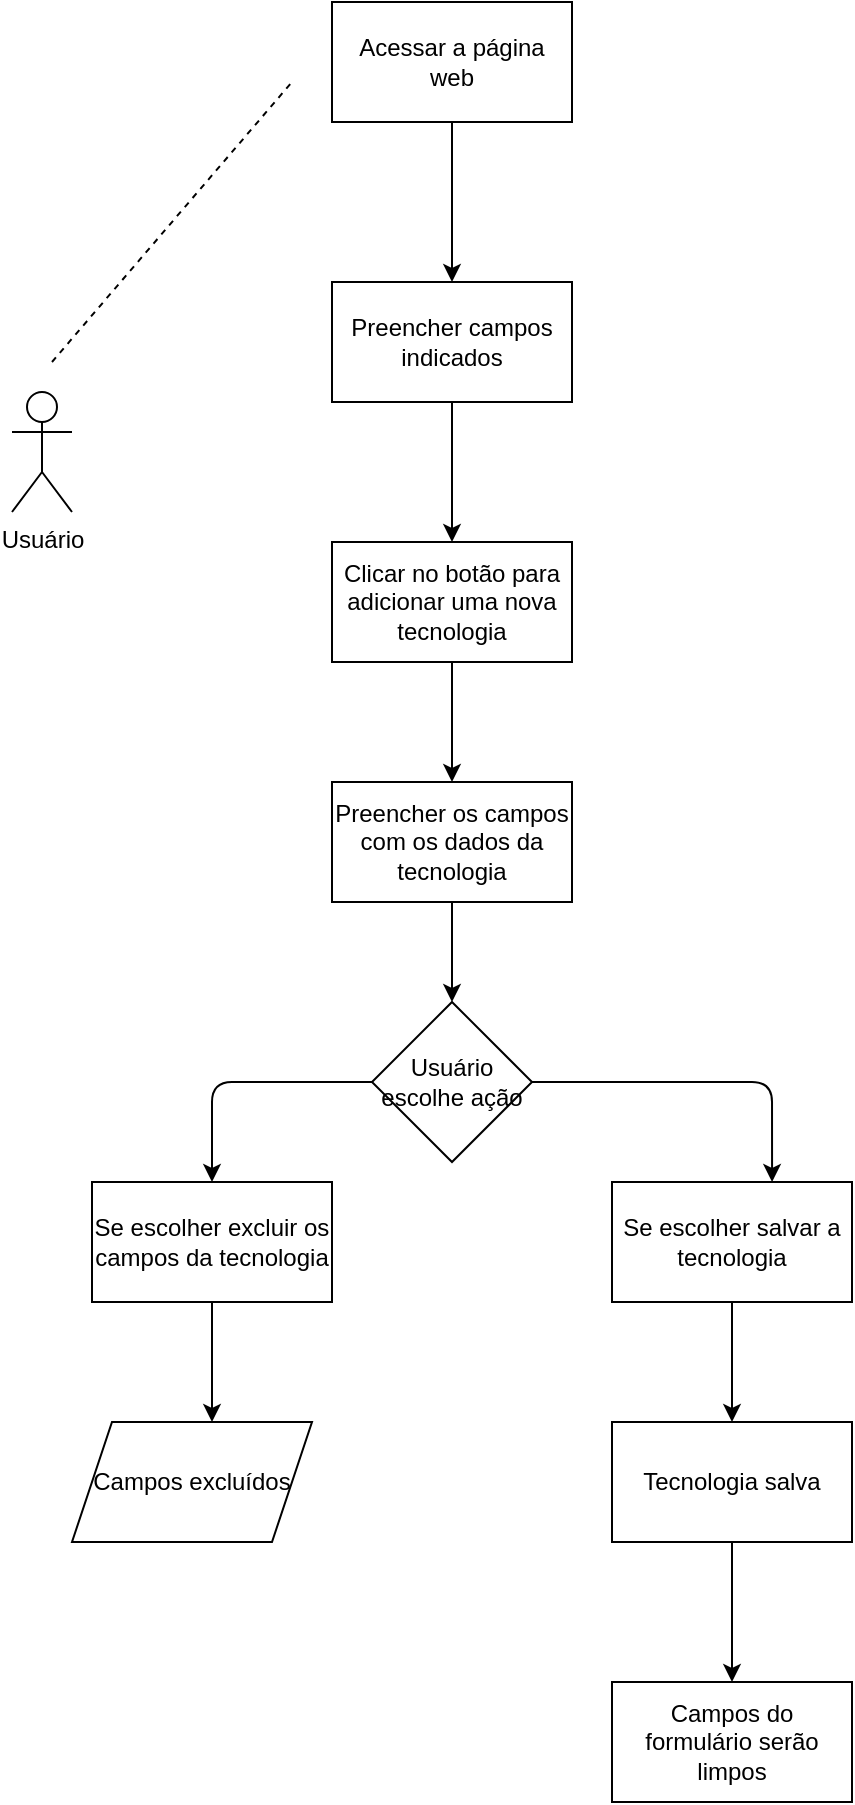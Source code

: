 <mxfile>
    <diagram id="KFPA3JJ6c2dAHeiqzLNH" name="Ações do usuário">
        <mxGraphModel dx="857" dy="388" grid="1" gridSize="10" guides="1" tooltips="1" connect="1" arrows="1" fold="1" page="1" pageScale="1" pageWidth="827" pageHeight="1169" math="0" shadow="0">
            <root>
                <mxCell id="0"/>
                <mxCell id="1" parent="0"/>
                <mxCell id="2" value="Usuário&lt;br&gt;" style="shape=umlActor;verticalLabelPosition=bottom;verticalAlign=top;html=1;outlineConnect=0;" parent="1" vertex="1">
                    <mxGeometry x="80" y="555" width="30" height="60" as="geometry"/>
                </mxCell>
                <mxCell id="5" value="" style="edgeStyle=none;html=1;" parent="1" source="3" target="4" edge="1">
                    <mxGeometry relative="1" as="geometry"/>
                </mxCell>
                <mxCell id="3" value="Acessar a página web" style="rounded=0;whiteSpace=wrap;html=1;" parent="1" vertex="1">
                    <mxGeometry x="240" y="360" width="120" height="60" as="geometry"/>
                </mxCell>
                <mxCell id="7" value="" style="edgeStyle=none;html=1;" parent="1" source="4" target="6" edge="1">
                    <mxGeometry relative="1" as="geometry"/>
                </mxCell>
                <mxCell id="4" value="Preencher campos indicados" style="rounded=0;whiteSpace=wrap;html=1;" parent="1" vertex="1">
                    <mxGeometry x="240" y="500" width="120" height="60" as="geometry"/>
                </mxCell>
                <mxCell id="9" value="" style="edgeStyle=none;html=1;" parent="1" source="6" target="8" edge="1">
                    <mxGeometry relative="1" as="geometry"/>
                </mxCell>
                <mxCell id="6" value="Clicar no botão para adicionar uma nova tecnologia" style="rounded=0;whiteSpace=wrap;html=1;" parent="1" vertex="1">
                    <mxGeometry x="240" y="630" width="120" height="60" as="geometry"/>
                </mxCell>
                <mxCell id="11" value="" style="edgeStyle=none;html=1;" parent="1" source="8" edge="1">
                    <mxGeometry relative="1" as="geometry">
                        <mxPoint x="300" y="860" as="targetPoint"/>
                    </mxGeometry>
                </mxCell>
                <mxCell id="8" value="Preencher os campos com os dados da tecnologia" style="rounded=0;whiteSpace=wrap;html=1;" parent="1" vertex="1">
                    <mxGeometry x="240" y="750" width="120" height="60" as="geometry"/>
                </mxCell>
                <mxCell id="14" style="edgeStyle=none;html=1;exitX=0;exitY=0.5;exitDx=0;exitDy=0;" parent="1" source="12" target="13" edge="1">
                    <mxGeometry relative="1" as="geometry">
                        <mxPoint x="250" y="900.286" as="targetPoint"/>
                        <Array as="points">
                            <mxPoint x="180" y="900"/>
                        </Array>
                    </mxGeometry>
                </mxCell>
                <mxCell id="19" style="edgeStyle=none;html=1;exitX=1;exitY=0.5;exitDx=0;exitDy=0;entryX=0.667;entryY=0;entryDx=0;entryDy=0;entryPerimeter=0;" parent="1" source="12" target="18" edge="1">
                    <mxGeometry relative="1" as="geometry">
                        <Array as="points">
                            <mxPoint x="460" y="900"/>
                        </Array>
                    </mxGeometry>
                </mxCell>
                <mxCell id="12" value="Usuário escolhe ação" style="rhombus;whiteSpace=wrap;html=1;" parent="1" vertex="1">
                    <mxGeometry x="260" y="860" width="80" height="80" as="geometry"/>
                </mxCell>
                <mxCell id="16" value="" style="edgeStyle=none;html=1;" parent="1" source="13" edge="1">
                    <mxGeometry relative="1" as="geometry">
                        <mxPoint x="180" y="1070" as="targetPoint"/>
                    </mxGeometry>
                </mxCell>
                <mxCell id="13" value="Se escolher excluir os campos da tecnologia" style="rounded=0;whiteSpace=wrap;html=1;" parent="1" vertex="1">
                    <mxGeometry x="120" y="950" width="120" height="60" as="geometry"/>
                </mxCell>
                <mxCell id="17" value="Campos excluídos" style="shape=parallelogram;perimeter=parallelogramPerimeter;whiteSpace=wrap;html=1;fixedSize=1;" parent="1" vertex="1">
                    <mxGeometry x="110" y="1070" width="120" height="60" as="geometry"/>
                </mxCell>
                <mxCell id="21" value="" style="edgeStyle=none;html=1;entryX=0.5;entryY=0;entryDx=0;entryDy=0;" parent="1" source="18" edge="1">
                    <mxGeometry relative="1" as="geometry">
                        <mxPoint x="440" y="1070" as="targetPoint"/>
                    </mxGeometry>
                </mxCell>
                <mxCell id="18" value="Se escolher salvar a tecnologia" style="rounded=0;whiteSpace=wrap;html=1;" parent="1" vertex="1">
                    <mxGeometry x="380" y="950" width="120" height="60" as="geometry"/>
                </mxCell>
                <mxCell id="26" value="" style="edgeStyle=none;html=1;" parent="1" source="24" target="25" edge="1">
                    <mxGeometry relative="1" as="geometry"/>
                </mxCell>
                <mxCell id="24" value="Tecnologia salva" style="rounded=0;whiteSpace=wrap;html=1;" parent="1" vertex="1">
                    <mxGeometry x="380" y="1070" width="120" height="60" as="geometry"/>
                </mxCell>
                <mxCell id="25" value="Campos do formulário serão limpos" style="rounded=0;whiteSpace=wrap;html=1;" parent="1" vertex="1">
                    <mxGeometry x="380" y="1200" width="120" height="60" as="geometry"/>
                </mxCell>
                <mxCell id="27" value="" style="endArrow=none;dashed=1;html=1;" parent="1" edge="1">
                    <mxGeometry width="50" height="50" relative="1" as="geometry">
                        <mxPoint x="100" y="540" as="sourcePoint"/>
                        <mxPoint x="220" y="400" as="targetPoint"/>
                    </mxGeometry>
                </mxCell>
            </root>
        </mxGraphModel>
    </diagram>
    <diagram id="Il5e9bKUzJ7mGidNjTxb" name="Estrutura página web">
        <mxGraphModel dx="1072" dy="467" grid="1" gridSize="10" guides="1" tooltips="1" connect="1" arrows="1" fold="1" page="1" pageScale="1" pageWidth="827" pageHeight="1169" math="0" shadow="0">
            <root>
                <mxCell id="0"/>
                <mxCell id="1" parent="0"/>
                <mxCell id="OoxA_W0-IJHzofKeZ3u8-1" value="Início" style="rounded=1;whiteSpace=wrap;html=1;" parent="1" vertex="1">
                    <mxGeometry x="354" y="70" width="120" height="60" as="geometry"/>
                </mxCell>
                <mxCell id="OoxA_W0-IJHzofKeZ3u8-3" value="" style="endArrow=none;dashed=1;html=1;dashPattern=1 3;strokeWidth=2;entryX=0.5;entryY=1;entryDx=0;entryDy=0;exitX=0.5;exitY=0;exitDx=0;exitDy=0;" parent="1" source="OoxA_W0-IJHzofKeZ3u8-4" target="OoxA_W0-IJHzofKeZ3u8-1" edge="1">
                    <mxGeometry width="50" height="50" relative="1" as="geometry">
                        <mxPoint x="410" y="1070" as="sourcePoint"/>
                        <mxPoint x="420" y="130" as="targetPoint"/>
                    </mxGeometry>
                </mxCell>
                <mxCell id="OoxA_W0-IJHzofKeZ3u8-4" value="Fim" style="rounded=1;whiteSpace=wrap;html=1;" parent="1" vertex="1">
                    <mxGeometry x="354" y="1080" width="120" height="60" as="geometry"/>
                </mxCell>
                <mxCell id="OoxA_W0-IJHzofKeZ3u8-5" value="" style="endArrow=none;dashed=1;html=1;dashPattern=1 3;strokeWidth=2;" parent="1" edge="1">
                    <mxGeometry width="50" height="50" relative="1" as="geometry">
                        <mxPoint x="420" y="200" as="sourcePoint"/>
                        <mxPoint x="550" y="200" as="targetPoint"/>
                    </mxGeometry>
                </mxCell>
                <mxCell id="OoxA_W0-IJHzofKeZ3u8-7" value="Titulp da página" style="shape=document;whiteSpace=wrap;html=1;boundedLbl=1;" parent="1" vertex="1">
                    <mxGeometry x="550" y="160" width="120" height="80" as="geometry"/>
                </mxCell>
                <mxCell id="SnX6Odm2NeBBSZQ8_Ark-1" value="" style="edgeStyle=none;html=1;" edge="1" parent="1" source="OoxA_W0-IJHzofKeZ3u8-9" target="OoxA_W0-IJHzofKeZ3u8-11">
                    <mxGeometry relative="1" as="geometry"/>
                </mxCell>
                <mxCell id="OoxA_W0-IJHzofKeZ3u8-9" value="Form" style="shape=document;whiteSpace=wrap;html=1;boundedLbl=1;" parent="1" vertex="1">
                    <mxGeometry x="550" y="310" width="120" height="80" as="geometry"/>
                </mxCell>
                <mxCell id="SnX6Odm2NeBBSZQ8_Ark-2" value="" style="edgeStyle=none;html=1;" edge="1" parent="1" source="OoxA_W0-IJHzofKeZ3u8-11" target="OoxA_W0-IJHzofKeZ3u8-13">
                    <mxGeometry relative="1" as="geometry"/>
                </mxCell>
                <mxCell id="OoxA_W0-IJHzofKeZ3u8-11" value="Campo nome do usuário" style="shape=document;whiteSpace=wrap;html=1;boundedLbl=1;" parent="1" vertex="1">
                    <mxGeometry x="550" y="460" width="120" height="80" as="geometry"/>
                </mxCell>
                <mxCell id="SnX6Odm2NeBBSZQ8_Ark-3" value="" style="edgeStyle=none;html=1;" edge="1" parent="1" source="OoxA_W0-IJHzofKeZ3u8-13" target="OoxA_W0-IJHzofKeZ3u8-15">
                    <mxGeometry relative="1" as="geometry"/>
                </mxCell>
                <mxCell id="OoxA_W0-IJHzofKeZ3u8-13" value="Botão para adicionar nova tecnologia" style="shape=document;whiteSpace=wrap;html=1;boundedLbl=1;" parent="1" vertex="1">
                    <mxGeometry x="550" y="610" width="120" height="80" as="geometry"/>
                </mxCell>
                <mxCell id="SnX6Odm2NeBBSZQ8_Ark-4" value="" style="edgeStyle=none;html=1;" edge="1" parent="1" source="OoxA_W0-IJHzofKeZ3u8-15" target="_qo6_Ul0gwRJuXSDv1cM-2">
                    <mxGeometry relative="1" as="geometry"/>
                </mxCell>
                <mxCell id="OoxA_W0-IJHzofKeZ3u8-15" value="Section onde será apresentado os novos inputs dinamicamente" style="shape=document;whiteSpace=wrap;html=1;boundedLbl=1;" parent="1" vertex="1">
                    <mxGeometry x="550" y="770" width="120" height="80" as="geometry"/>
                </mxCell>
                <mxCell id="_qo6_Ul0gwRJuXSDv1cM-2" value="Botão para salvar as informações" style="shape=document;whiteSpace=wrap;html=1;boundedLbl=1;" parent="1" vertex="1">
                    <mxGeometry x="550" y="930" width="120" height="80" as="geometry"/>
                </mxCell>
                <mxCell id="SnX6Odm2NeBBSZQ8_Ark-5" value="" style="endArrow=none;dashed=1;html=1;dashPattern=1 3;strokeWidth=2;entryX=0;entryY=0.5;entryDx=0;entryDy=0;" edge="1" parent="1" target="OoxA_W0-IJHzofKeZ3u8-9">
                    <mxGeometry width="50" height="50" relative="1" as="geometry">
                        <mxPoint x="420" y="350" as="sourcePoint"/>
                        <mxPoint x="540" y="350" as="targetPoint"/>
                    </mxGeometry>
                </mxCell>
            </root>
        </mxGraphModel>
    </diagram>
    <diagram id="-6d130YYJitkgh3qOOfu" name="Main.js">
        <mxGraphModel dx="739" dy="322" grid="1" gridSize="10" guides="1" tooltips="1" connect="1" arrows="1" fold="1" page="1" pageScale="1" pageWidth="827" pageHeight="1169" math="0" shadow="0">
            <root>
                <mxCell id="0"/>
                <mxCell id="1" parent="0"/>
                <mxCell id="U7vNuqxeF0o0ZQpzL-2r-2" value="" style="edgeStyle=none;html=1;" parent="1" source="iXHy5Y3Z3JABQj2JlQfn-1" edge="1">
                    <mxGeometry relative="1" as="geometry">
                        <mxPoint x="414" y="170" as="targetPoint"/>
                    </mxGeometry>
                </mxCell>
                <mxCell id="iXHy5Y3Z3JABQj2JlQfn-1" value="Início" style="rounded=1;whiteSpace=wrap;html=1;" parent="1" vertex="1">
                    <mxGeometry x="354" y="50" width="120" height="60" as="geometry"/>
                </mxCell>
                <mxCell id="U7vNuqxeF0o0ZQpzL-2r-5" value="" style="edgeStyle=none;html=1;" parent="1" source="U7vNuqxeF0o0ZQpzL-2r-3" target="U7vNuqxeF0o0ZQpzL-2r-4" edge="1">
                    <mxGeometry relative="1" as="geometry"/>
                </mxCell>
                <mxCell id="U7vNuqxeF0o0ZQpzL-2r-3" value="Obter botão 'para adicionar tecnologia'" style="rounded=0;whiteSpace=wrap;html=1;" parent="1" vertex="1">
                    <mxGeometry x="354" y="170" width="120" height="60" as="geometry"/>
                </mxCell>
                <mxCell id="U7vNuqxeF0o0ZQpzL-2r-7" value="" style="edgeStyle=none;html=1;" parent="1" source="U7vNuqxeF0o0ZQpzL-2r-4" target="U7vNuqxeF0o0ZQpzL-2r-6" edge="1">
                    <mxGeometry relative="1" as="geometry"/>
                </mxCell>
                <mxCell id="U7vNuqxeF0o0ZQpzL-2r-4" value="Incluir evento no botão arrow function que irá incluir os novos campos de preenchimento" style="rounded=0;whiteSpace=wrap;html=1;" parent="1" vertex="1">
                    <mxGeometry x="354" y="280" width="120" height="60" as="geometry"/>
                </mxCell>
                <mxCell id="U7vNuqxeF0o0ZQpzL-2r-9" value="" style="edgeStyle=none;html=1;" parent="1" source="U7vNuqxeF0o0ZQpzL-2r-6" target="U7vNuqxeF0o0ZQpzL-2r-8" edge="1">
                    <mxGeometry relative="1" as="geometry"/>
                </mxCell>
                <mxCell id="U7vNuqxeF0o0ZQpzL-2r-6" value="Obter botão 'para remover linha' e inclusão de evento" style="rounded=0;whiteSpace=wrap;html=1;" parent="1" vertex="1">
                    <mxGeometry x="354" y="400" width="120" height="60" as="geometry"/>
                </mxCell>
                <mxCell id="U7vNuqxeF0o0ZQpzL-2r-11" value="" style="edgeStyle=none;html=1;" parent="1" source="U7vNuqxeF0o0ZQpzL-2r-8" target="U7vNuqxeF0o0ZQpzL-2r-10" edge="1">
                    <mxGeometry relative="1" as="geometry"/>
                </mxCell>
                <mxCell id="U7vNuqxeF0o0ZQpzL-2r-8" value="Incluir evento no botão arrow function que irá remover a linha contendo os novos campos de preenchimento" style="rounded=0;whiteSpace=wrap;html=1;" parent="1" vertex="1">
                    <mxGeometry x="354" y="500" width="120" height="60" as="geometry"/>
                </mxCell>
                <mxCell id="U7vNuqxeF0o0ZQpzL-2r-13" value="" style="edgeStyle=none;html=1;" parent="1" source="U7vNuqxeF0o0ZQpzL-2r-10" target="U7vNuqxeF0o0ZQpzL-2r-12" edge="1">
                    <mxGeometry relative="1" as="geometry"/>
                </mxCell>
                <mxCell id="U7vNuqxeF0o0ZQpzL-2r-10" value="Obter botão que submete o formulário e incluir função incluirNoArray" style="rounded=0;whiteSpace=wrap;html=1;" parent="1" vertex="1">
                    <mxGeometry x="354" y="620" width="120" height="60" as="geometry"/>
                </mxCell>
                <mxCell id="U7vNuqxeF0o0ZQpzL-2r-15" value="" style="edgeStyle=none;html=1;" parent="1" source="U7vNuqxeF0o0ZQpzL-2r-12" target="U7vNuqxeF0o0ZQpzL-2r-14" edge="1">
                    <mxGeometry relative="1" as="geometry"/>
                </mxCell>
                <mxCell id="U7vNuqxeF0o0ZQpzL-2r-12" value="função limparCampos" style="rounded=0;whiteSpace=wrap;html=1;" parent="1" vertex="1">
                    <mxGeometry x="354" y="730" width="120" height="60" as="geometry"/>
                </mxCell>
                <mxCell id="U7vNuqxeF0o0ZQpzL-2r-14" value="Fim" style="rounded=1;whiteSpace=wrap;html=1;" parent="1" vertex="1">
                    <mxGeometry x="354" y="840" width="120" height="60" as="geometry"/>
                </mxCell>
            </root>
        </mxGraphModel>
    </diagram>
    <diagram id="MSOPdQ2f4F3H4WTO8Jwx" name="incluirNovosCampos">
        <mxGraphModel dx="1072" dy="467" grid="1" gridSize="10" guides="1" tooltips="1" connect="1" arrows="1" fold="1" page="1" pageScale="1" pageWidth="827" pageHeight="1169" math="0" shadow="0">
            <root>
                <mxCell id="0"/>
                <mxCell id="1" parent="0"/>
                <mxCell id="beu5TFFIBuhlIDhQ3n0B-3" value="" style="edgeStyle=none;html=1;" parent="1" source="beu5TFFIBuhlIDhQ3n0B-1" target="beu5TFFIBuhlIDhQ3n0B-2" edge="1">
                    <mxGeometry relative="1" as="geometry"/>
                </mxCell>
                <mxCell id="beu5TFFIBuhlIDhQ3n0B-1" value="Obter o elemento pai section" style="shape=parallelogram;perimeter=parallelogramPerimeter;whiteSpace=wrap;html=1;fixedSize=1;" parent="1" vertex="1">
                    <mxGeometry x="354" y="80" width="120" height="60" as="geometry"/>
                </mxCell>
                <mxCell id="beu5TFFIBuhlIDhQ3n0B-5" value="" style="edgeStyle=none;html=1;" parent="1" source="beu5TFFIBuhlIDhQ3n0B-2" target="beu5TFFIBuhlIDhQ3n0B-4" edge="1">
                    <mxGeometry relative="1" as="geometry"/>
                </mxCell>
                <mxCell id="beu5TFFIBuhlIDhQ3n0B-2" value="Criação de um campo de texto destinado ao nome da tecnologia" style="whiteSpace=wrap;html=1;" parent="1" vertex="1">
                    <mxGeometry x="354" y="180" width="120" height="60" as="geometry"/>
                </mxCell>
                <mxCell id="GdSoLwF9Qj5o3SrdYsbm-2" value="" style="edgeStyle=none;html=1;" parent="1" source="beu5TFFIBuhlIDhQ3n0B-4" target="GdSoLwF9Qj5o3SrdYsbm-1" edge="1">
                    <mxGeometry relative="1" as="geometry"/>
                </mxCell>
                <mxCell id="beu5TFFIBuhlIDhQ3n0B-4" value="Criação de um grupo de botões tipo radio com as opções de tempo de experiência" style="whiteSpace=wrap;html=1;" parent="1" vertex="1">
                    <mxGeometry x="354" y="270" width="120" height="60" as="geometry"/>
                </mxCell>
                <mxCell id="GdSoLwF9Qj5o3SrdYsbm-4" value="" style="edgeStyle=none;html=1;" parent="1" source="GdSoLwF9Qj5o3SrdYsbm-1" target="GdSoLwF9Qj5o3SrdYsbm-3" edge="1">
                    <mxGeometry relative="1" as="geometry"/>
                </mxCell>
                <mxCell id="GdSoLwF9Qj5o3SrdYsbm-1" value="Criação de um botão que executará a função removerLinha" style="whiteSpace=wrap;html=1;" parent="1" vertex="1">
                    <mxGeometry x="354" y="370" width="120" height="60" as="geometry"/>
                </mxCell>
                <mxCell id="GdSoLwF9Qj5o3SrdYsbm-3" value="Vincular elementos ao elemento pai" style="whiteSpace=wrap;html=1;" parent="1" vertex="1">
                    <mxGeometry x="354" y="480" width="120" height="60" as="geometry"/>
                </mxCell>
            </root>
        </mxGraphModel>
    </diagram>
    <diagram id="dhPPVh6-pw3mUcPVNtgT" name="incluirNoArray">
        <mxGraphModel dx="739" dy="322" grid="1" gridSize="10" guides="1" tooltips="1" connect="1" arrows="1" fold="1" page="1" pageScale="1" pageWidth="827" pageHeight="1169" math="0" shadow="0">
            <root>
                <mxCell id="0"/>
                <mxCell id="1" parent="0"/>
                <mxCell id="FJ7Gw3VuBuoNHCeia1rc-4" value="" style="edgeStyle=none;html=1;" parent="1" source="FJ7Gw3VuBuoNHCeia1rc-2" target="FJ7Gw3VuBuoNHCeia1rc-3" edge="1">
                    <mxGeometry relative="1" as="geometry"/>
                </mxCell>
                <mxCell id="FJ7Gw3VuBuoNHCeia1rc-2" value="Obter valor preenchido pelo usuário" style="shape=parallelogram;perimeter=parallelogramPerimeter;whiteSpace=wrap;html=1;fixedSize=1;" parent="1" vertex="1">
                    <mxGeometry x="332" y="90" width="164" height="80" as="geometry"/>
                </mxCell>
                <mxCell id="FJ7Gw3VuBuoNHCeia1rc-6" value="" style="edgeStyle=none;html=1;" parent="1" source="FJ7Gw3VuBuoNHCeia1rc-3" target="FJ7Gw3VuBuoNHCeia1rc-5" edge="1">
                    <mxGeometry relative="1" as="geometry"/>
                </mxCell>
                <mxCell id="FJ7Gw3VuBuoNHCeia1rc-3" value="Criação de um array" style="whiteSpace=wrap;html=1;" parent="1" vertex="1">
                    <mxGeometry x="354" y="230" width="120" height="60" as="geometry"/>
                </mxCell>
                <mxCell id="FJ7Gw3VuBuoNHCeia1rc-8" value="" style="edgeStyle=none;html=1;" parent="1" source="FJ7Gw3VuBuoNHCeia1rc-5" target="FJ7Gw3VuBuoNHCeia1rc-7" edge="1">
                    <mxGeometry relative="1" as="geometry"/>
                </mxCell>
                <mxCell id="FJ7Gw3VuBuoNHCeia1rc-5" value="Inclusão dos valores dentro do array" style="whiteSpace=wrap;html=1;" parent="1" vertex="1">
                    <mxGeometry x="354" y="340" width="120" height="60" as="geometry"/>
                </mxCell>
                <mxCell id="FJ7Gw3VuBuoNHCeia1rc-11" value="" style="edgeStyle=none;html=1;" parent="1" source="FJ7Gw3VuBuoNHCeia1rc-7" target="FJ7Gw3VuBuoNHCeia1rc-10" edge="1">
                    <mxGeometry relative="1" as="geometry"/>
                </mxCell>
                <mxCell id="FJ7Gw3VuBuoNHCeia1rc-7" value="Apresentação do array no console do navegador" style="whiteSpace=wrap;html=1;" parent="1" vertex="1">
                    <mxGeometry x="354" y="470" width="120" height="60" as="geometry"/>
                </mxCell>
                <mxCell id="FJ7Gw3VuBuoNHCeia1rc-10" value="Acionar função limparCampos" style="rounded=0;whiteSpace=wrap;html=1;" parent="1" vertex="1">
                    <mxGeometry x="354" y="600" width="120" height="60" as="geometry"/>
                </mxCell>
            </root>
        </mxGraphModel>
    </diagram>
    <diagram id="bD1EUqMtaAD9voH4o710" name="removerLinha">
        <mxGraphModel dx="1072" dy="467" grid="1" gridSize="10" guides="1" tooltips="1" connect="1" arrows="1" fold="1" page="1" pageScale="1" pageWidth="827" pageHeight="1169" math="0" shadow="0">
            <root>
                <mxCell id="0"/>
                <mxCell id="1" parent="0"/>
                <mxCell id="CoysQZh4qfKIA91OjuOB-3" value="" style="edgeStyle=none;html=1;" parent="1" source="CoysQZh4qfKIA91OjuOB-1" target="CoysQZh4qfKIA91OjuOB-2" edge="1">
                    <mxGeometry relative="1" as="geometry"/>
                </mxCell>
                <mxCell id="CoysQZh4qfKIA91OjuOB-1" value="Seleção do elemento filho" style="shape=parallelogram;perimeter=parallelogramPerimeter;whiteSpace=wrap;html=1;fixedSize=1;" parent="1" vertex="1">
                    <mxGeometry x="324" y="90" width="180" height="70" as="geometry"/>
                </mxCell>
                <mxCell id="CoysQZh4qfKIA91OjuOB-2" value="Exclusão do elemento com o método 'remove()'" style="whiteSpace=wrap;html=1;" parent="1" vertex="1">
                    <mxGeometry x="354" y="220" width="120" height="60" as="geometry"/>
                </mxCell>
            </root>
        </mxGraphModel>
    </diagram>
</mxfile>